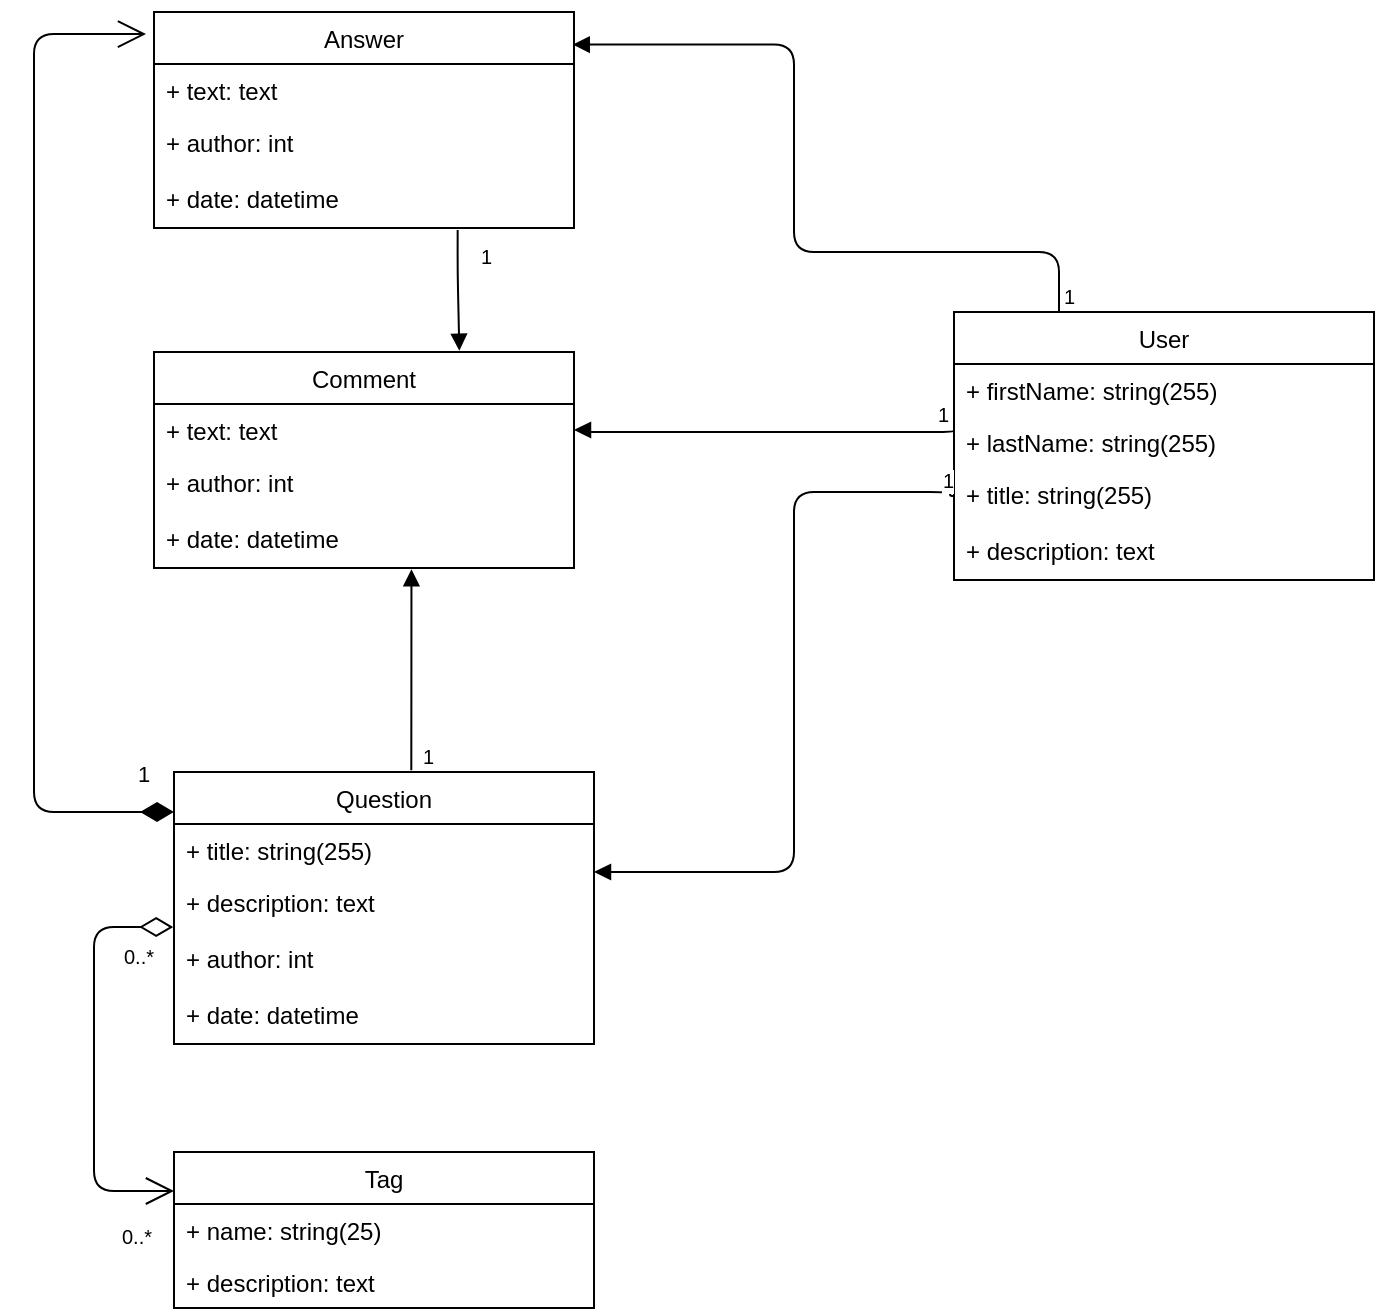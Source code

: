 <mxfile version="12.1.2" type="device" pages="1"><diagram id="eslXwPH0k0mXSGoIQRZ5" name="Page-1"><mxGraphModel dx="805" dy="446" grid="1" gridSize="10" guides="1" tooltips="1" connect="1" arrows="1" fold="1" page="1" pageScale="1" pageWidth="850" pageHeight="1100" math="0" shadow="0"><root><mxCell id="0"/><mxCell id="1" parent="0"/><mxCell id="rONIwGx_rLw4dGc-ONc7-1" value="Question" style="swimlane;fontStyle=0;childLayout=stackLayout;horizontal=1;startSize=26;fillColor=none;horizontalStack=0;resizeParent=1;resizeParentMax=0;resizeLast=0;collapsible=1;marginBottom=0;" vertex="1" parent="1"><mxGeometry x="100" y="480" width="210" height="136" as="geometry"/></mxCell><mxCell id="rONIwGx_rLw4dGc-ONc7-3" value="+ title: string(255)" style="text;strokeColor=none;fillColor=none;align=left;verticalAlign=top;spacingLeft=4;spacingRight=4;overflow=hidden;rotatable=0;points=[[0,0.5],[1,0.5]];portConstraint=eastwest;" vertex="1" parent="rONIwGx_rLw4dGc-ONc7-1"><mxGeometry y="26" width="210" height="26" as="geometry"/></mxCell><mxCell id="rONIwGx_rLw4dGc-ONc7-4" value="+ description: text" style="text;strokeColor=none;fillColor=none;align=left;verticalAlign=top;spacingLeft=4;spacingRight=4;overflow=hidden;rotatable=0;points=[[0,0.5],[1,0.5]];portConstraint=eastwest;" vertex="1" parent="rONIwGx_rLw4dGc-ONc7-1"><mxGeometry y="52" width="210" height="28" as="geometry"/></mxCell><mxCell id="rONIwGx_rLw4dGc-ONc7-6" value="+ author: int" style="text;strokeColor=none;fillColor=none;align=left;verticalAlign=top;spacingLeft=4;spacingRight=4;overflow=hidden;rotatable=0;points=[[0,0.5],[1,0.5]];portConstraint=eastwest;" vertex="1" parent="rONIwGx_rLw4dGc-ONc7-1"><mxGeometry y="80" width="210" height="28" as="geometry"/></mxCell><mxCell id="rONIwGx_rLw4dGc-ONc7-7" value="+ date: datetime" style="text;strokeColor=none;fillColor=none;align=left;verticalAlign=top;spacingLeft=4;spacingRight=4;overflow=hidden;rotatable=0;points=[[0,0.5],[1,0.5]];portConstraint=eastwest;" vertex="1" parent="rONIwGx_rLw4dGc-ONc7-1"><mxGeometry y="108" width="210" height="28" as="geometry"/></mxCell><mxCell id="rONIwGx_rLw4dGc-ONc7-9" value="Answer" style="swimlane;fontStyle=0;childLayout=stackLayout;horizontal=1;startSize=26;fillColor=none;horizontalStack=0;resizeParent=1;resizeParentMax=0;resizeLast=0;collapsible=1;marginBottom=0;" vertex="1" parent="1"><mxGeometry x="90" y="100" width="210" height="108" as="geometry"/></mxCell><mxCell id="rONIwGx_rLw4dGc-ONc7-10" value="+ text: text" style="text;strokeColor=none;fillColor=none;align=left;verticalAlign=top;spacingLeft=4;spacingRight=4;overflow=hidden;rotatable=0;points=[[0,0.5],[1,0.5]];portConstraint=eastwest;" vertex="1" parent="rONIwGx_rLw4dGc-ONc7-9"><mxGeometry y="26" width="210" height="26" as="geometry"/></mxCell><mxCell id="rONIwGx_rLw4dGc-ONc7-12" value="+ author: int" style="text;strokeColor=none;fillColor=none;align=left;verticalAlign=top;spacingLeft=4;spacingRight=4;overflow=hidden;rotatable=0;points=[[0,0.5],[1,0.5]];portConstraint=eastwest;" vertex="1" parent="rONIwGx_rLw4dGc-ONc7-9"><mxGeometry y="52" width="210" height="28" as="geometry"/></mxCell><mxCell id="rONIwGx_rLw4dGc-ONc7-13" value="+ date: datetime" style="text;strokeColor=none;fillColor=none;align=left;verticalAlign=top;spacingLeft=4;spacingRight=4;overflow=hidden;rotatable=0;points=[[0,0.5],[1,0.5]];portConstraint=eastwest;" vertex="1" parent="rONIwGx_rLw4dGc-ONc7-9"><mxGeometry y="80" width="210" height="28" as="geometry"/></mxCell><mxCell id="rONIwGx_rLw4dGc-ONc7-14" value="Comment" style="swimlane;fontStyle=0;childLayout=stackLayout;horizontal=1;startSize=26;fillColor=none;horizontalStack=0;resizeParent=1;resizeParentMax=0;resizeLast=0;collapsible=1;marginBottom=0;" vertex="1" parent="1"><mxGeometry x="90" y="270" width="210" height="108" as="geometry"/></mxCell><mxCell id="rONIwGx_rLw4dGc-ONc7-15" value="+ text: text" style="text;strokeColor=none;fillColor=none;align=left;verticalAlign=top;spacingLeft=4;spacingRight=4;overflow=hidden;rotatable=0;points=[[0,0.5],[1,0.5]];portConstraint=eastwest;" vertex="1" parent="rONIwGx_rLw4dGc-ONc7-14"><mxGeometry y="26" width="210" height="26" as="geometry"/></mxCell><mxCell id="rONIwGx_rLw4dGc-ONc7-16" value="+ author: int" style="text;strokeColor=none;fillColor=none;align=left;verticalAlign=top;spacingLeft=4;spacingRight=4;overflow=hidden;rotatable=0;points=[[0,0.5],[1,0.5]];portConstraint=eastwest;" vertex="1" parent="rONIwGx_rLw4dGc-ONc7-14"><mxGeometry y="52" width="210" height="28" as="geometry"/></mxCell><mxCell id="rONIwGx_rLw4dGc-ONc7-17" value="+ date: datetime" style="text;strokeColor=none;fillColor=none;align=left;verticalAlign=top;spacingLeft=4;spacingRight=4;overflow=hidden;rotatable=0;points=[[0,0.5],[1,0.5]];portConstraint=eastwest;" vertex="1" parent="rONIwGx_rLw4dGc-ONc7-14"><mxGeometry y="80" width="210" height="28" as="geometry"/></mxCell><mxCell id="rONIwGx_rLw4dGc-ONc7-18" value="User" style="swimlane;fontStyle=0;childLayout=stackLayout;horizontal=1;startSize=26;fillColor=none;horizontalStack=0;resizeParent=1;resizeParentMax=0;resizeLast=0;collapsible=1;marginBottom=0;" vertex="1" parent="1"><mxGeometry x="490" y="250" width="210" height="134" as="geometry"/></mxCell><mxCell id="rONIwGx_rLw4dGc-ONc7-19" value="+ firstName: string(255)" style="text;strokeColor=none;fillColor=none;align=left;verticalAlign=top;spacingLeft=4;spacingRight=4;overflow=hidden;rotatable=0;points=[[0,0.5],[1,0.5]];portConstraint=eastwest;" vertex="1" parent="rONIwGx_rLw4dGc-ONc7-18"><mxGeometry y="26" width="210" height="26" as="geometry"/></mxCell><mxCell id="rONIwGx_rLw4dGc-ONc7-22" value="+ lastName: string(255)" style="text;strokeColor=none;fillColor=none;align=left;verticalAlign=top;spacingLeft=4;spacingRight=4;overflow=hidden;rotatable=0;points=[[0,0.5],[1,0.5]];portConstraint=eastwest;" vertex="1" parent="rONIwGx_rLw4dGc-ONc7-18"><mxGeometry y="52" width="210" height="26" as="geometry"/></mxCell><mxCell id="rONIwGx_rLw4dGc-ONc7-20" value="+ title: string(255)" style="text;strokeColor=none;fillColor=none;align=left;verticalAlign=top;spacingLeft=4;spacingRight=4;overflow=hidden;rotatable=0;points=[[0,0.5],[1,0.5]];portConstraint=eastwest;" vertex="1" parent="rONIwGx_rLw4dGc-ONc7-18"><mxGeometry y="78" width="210" height="28" as="geometry"/></mxCell><mxCell id="rONIwGx_rLw4dGc-ONc7-21" value="+ description: text" style="text;strokeColor=none;fillColor=none;align=left;verticalAlign=top;spacingLeft=4;spacingRight=4;overflow=hidden;rotatable=0;points=[[0,0.5],[1,0.5]];portConstraint=eastwest;" vertex="1" parent="rONIwGx_rLw4dGc-ONc7-18"><mxGeometry y="106" width="210" height="28" as="geometry"/></mxCell><mxCell id="rONIwGx_rLw4dGc-ONc7-23" value="Tag" style="swimlane;fontStyle=0;childLayout=stackLayout;horizontal=1;startSize=26;fillColor=none;horizontalStack=0;resizeParent=1;resizeParentMax=0;resizeLast=0;collapsible=1;marginBottom=0;" vertex="1" parent="1"><mxGeometry x="100" y="670" width="210" height="78" as="geometry"/></mxCell><mxCell id="rONIwGx_rLw4dGc-ONc7-24" value="+ name: string(25)" style="text;strokeColor=none;fillColor=none;align=left;verticalAlign=top;spacingLeft=4;spacingRight=4;overflow=hidden;rotatable=0;points=[[0,0.5],[1,0.5]];portConstraint=eastwest;" vertex="1" parent="rONIwGx_rLw4dGc-ONc7-23"><mxGeometry y="26" width="210" height="26" as="geometry"/></mxCell><mxCell id="rONIwGx_rLw4dGc-ONc7-27" value="+ description: text" style="text;strokeColor=none;fillColor=none;align=left;verticalAlign=top;spacingLeft=4;spacingRight=4;overflow=hidden;rotatable=0;points=[[0,0.5],[1,0.5]];portConstraint=eastwest;" vertex="1" parent="rONIwGx_rLw4dGc-ONc7-23"><mxGeometry y="52" width="210" height="26" as="geometry"/></mxCell><mxCell id="rONIwGx_rLw4dGc-ONc7-32" value="" style="endArrow=open;html=1;endSize=12;startArrow=diamondThin;startSize=14;startFill=0;edgeStyle=orthogonalEdgeStyle;align=right;exitX=-0.002;exitY=0.911;exitDx=0;exitDy=0;exitPerimeter=0;entryX=0;entryY=0.25;entryDx=0;entryDy=0;" edge="1" parent="1" source="rONIwGx_rLw4dGc-ONc7-4" target="rONIwGx_rLw4dGc-ONc7-23"><mxGeometry relative="1" as="geometry"><mxPoint x="380" y="670" as="sourcePoint"/><mxPoint x="540" y="670" as="targetPoint"/><Array as="points"><mxPoint x="60" y="558"/><mxPoint x="60" y="689"/></Array></mxGeometry></mxCell><mxCell id="rONIwGx_rLw4dGc-ONc7-33" value="0..*" style="resizable=0;html=1;align=right;verticalAlign=top;labelBackgroundColor=#ffffff;fontSize=10;" connectable="0" vertex="1" parent="rONIwGx_rLw4dGc-ONc7-32"><mxGeometry x="-1" relative="1" as="geometry"><mxPoint x="-9.5" y="2.5" as="offset"/></mxGeometry></mxCell><mxCell id="rONIwGx_rLw4dGc-ONc7-34" value="0..*" style="resizable=0;html=1;align=right;verticalAlign=top;labelBackgroundColor=#ffffff;fontSize=10;" connectable="0" vertex="1" parent="rONIwGx_rLw4dGc-ONc7-32"><mxGeometry x="1" relative="1" as="geometry"><mxPoint x="-10" y="10.5" as="offset"/></mxGeometry></mxCell><mxCell id="rONIwGx_rLw4dGc-ONc7-38" value="1" style="endArrow=open;html=1;endSize=12;startArrow=diamondThin;startSize=14;startFill=1;edgeStyle=orthogonalEdgeStyle;align=left;verticalAlign=bottom;entryX=-0.019;entryY=0.102;entryDx=0;entryDy=0;entryPerimeter=0;" edge="1" parent="1" target="rONIwGx_rLw4dGc-ONc7-9"><mxGeometry x="-0.922" y="-10" relative="1" as="geometry"><mxPoint x="100" y="500" as="sourcePoint"/><mxPoint x="323" y="90" as="targetPoint"/><Array as="points"><mxPoint x="30" y="500"/><mxPoint x="30" y="111"/></Array><mxPoint as="offset"/></mxGeometry></mxCell><mxCell id="rONIwGx_rLw4dGc-ONc7-44" value="" style="endArrow=block;endFill=1;html=1;edgeStyle=orthogonalEdgeStyle;align=left;verticalAlign=top;entryX=1;entryY=0.5;entryDx=0;entryDy=0;" edge="1" parent="1" target="rONIwGx_rLw4dGc-ONc7-15"><mxGeometry x="-1" relative="1" as="geometry"><mxPoint x="490" y="309" as="sourcePoint"/><mxPoint x="810" y="560" as="targetPoint"/><Array as="points"><mxPoint x="490" y="310"/><mxPoint x="304" y="310"/><mxPoint x="304" y="309"/></Array></mxGeometry></mxCell><mxCell id="rONIwGx_rLw4dGc-ONc7-45" value="1" style="resizable=0;html=1;align=left;verticalAlign=bottom;labelBackgroundColor=#ffffff;fontSize=10;" connectable="0" vertex="1" parent="rONIwGx_rLw4dGc-ONc7-44"><mxGeometry x="-1" relative="1" as="geometry"><mxPoint x="-10" as="offset"/></mxGeometry></mxCell><mxCell id="rONIwGx_rLw4dGc-ONc7-46" value="" style="endArrow=block;endFill=1;html=1;edgeStyle=orthogonalEdgeStyle;align=left;verticalAlign=top;exitX=0;exitY=0.5;exitDx=0;exitDy=0;" edge="1" parent="1" source="rONIwGx_rLw4dGc-ONc7-20"><mxGeometry x="-1" relative="1" as="geometry"><mxPoint x="488" y="300" as="sourcePoint"/><mxPoint x="310" y="530" as="targetPoint"/><Array as="points"><mxPoint x="488" y="342"/><mxPoint x="488" y="340"/><mxPoint x="410" y="340"/><mxPoint x="410" y="530"/></Array></mxGeometry></mxCell><mxCell id="rONIwGx_rLw4dGc-ONc7-47" value="1" style="resizable=0;html=1;align=right;verticalAlign=bottom;labelBackgroundColor=#ffffff;fontSize=10;" connectable="0" vertex="1" parent="rONIwGx_rLw4dGc-ONc7-46"><mxGeometry x="-1" relative="1" as="geometry"/></mxCell><mxCell id="rONIwGx_rLw4dGc-ONc7-48" value="" style="endArrow=block;endFill=1;html=1;edgeStyle=orthogonalEdgeStyle;align=left;verticalAlign=top;exitX=0.25;exitY=0;exitDx=0;exitDy=0;entryX=0.997;entryY=0.151;entryDx=0;entryDy=0;entryPerimeter=0;" edge="1" parent="1" source="rONIwGx_rLw4dGc-ONc7-18" target="rONIwGx_rLw4dGc-ONc7-9"><mxGeometry x="-1" relative="1" as="geometry"><mxPoint x="580" y="698" as="sourcePoint"/><mxPoint x="581" y="520" as="targetPoint"/><Array as="points"><mxPoint x="543" y="220"/><mxPoint x="410" y="220"/><mxPoint x="410" y="116"/></Array></mxGeometry></mxCell><mxCell id="rONIwGx_rLw4dGc-ONc7-49" value="1" style="resizable=0;html=1;align=left;verticalAlign=bottom;labelBackgroundColor=#ffffff;fontSize=10;" connectable="0" vertex="1" parent="rONIwGx_rLw4dGc-ONc7-48"><mxGeometry x="-1" relative="1" as="geometry"/></mxCell><mxCell id="rONIwGx_rLw4dGc-ONc7-54" value="" style="endArrow=block;endFill=1;html=1;edgeStyle=orthogonalEdgeStyle;align=left;verticalAlign=top;exitX=0.565;exitY=-0.006;exitDx=0;exitDy=0;exitPerimeter=0;entryX=0.613;entryY=1.022;entryDx=0;entryDy=0;entryPerimeter=0;" edge="1" parent="1" source="rONIwGx_rLw4dGc-ONc7-1" target="rONIwGx_rLw4dGc-ONc7-17"><mxGeometry x="-1" relative="1" as="geometry"><mxPoint x="290" y="486" as="sourcePoint"/><mxPoint x="219" y="390" as="targetPoint"/><Array as="points"><mxPoint x="219" y="429"/></Array></mxGeometry></mxCell><mxCell id="rONIwGx_rLw4dGc-ONc7-55" value="1" style="resizable=0;html=1;align=right;verticalAlign=bottom;labelBackgroundColor=#ffffff;fontSize=10;" connectable="0" vertex="1" parent="rONIwGx_rLw4dGc-ONc7-54"><mxGeometry x="-1" relative="1" as="geometry"><mxPoint x="11.5" y="1" as="offset"/></mxGeometry></mxCell><mxCell id="rONIwGx_rLw4dGc-ONc7-58" value="" style="endArrow=block;endFill=1;html=1;edgeStyle=orthogonalEdgeStyle;align=left;verticalAlign=top;exitX=0.723;exitY=1.036;exitDx=0;exitDy=0;exitPerimeter=0;entryX=0.727;entryY=-0.006;entryDx=0;entryDy=0;entryPerimeter=0;" edge="1" parent="1" source="rONIwGx_rLw4dGc-ONc7-13" target="rONIwGx_rLw4dGc-ONc7-14"><mxGeometry x="-1" relative="1" as="geometry"><mxPoint x="310" y="120" as="sourcePoint"/><mxPoint x="240" y="260" as="targetPoint"/><Array as="points"><mxPoint x="242" y="230"/><mxPoint x="243" y="230"/></Array></mxGeometry></mxCell><mxCell id="rONIwGx_rLw4dGc-ONc7-59" value="1" style="resizable=0;html=1;align=right;verticalAlign=bottom;labelBackgroundColor=#ffffff;fontSize=10;" connectable="0" vertex="1" parent="rONIwGx_rLw4dGc-ONc7-58"><mxGeometry x="-1" relative="1" as="geometry"><mxPoint x="18" y="21" as="offset"/></mxGeometry></mxCell></root></mxGraphModel></diagram></mxfile>